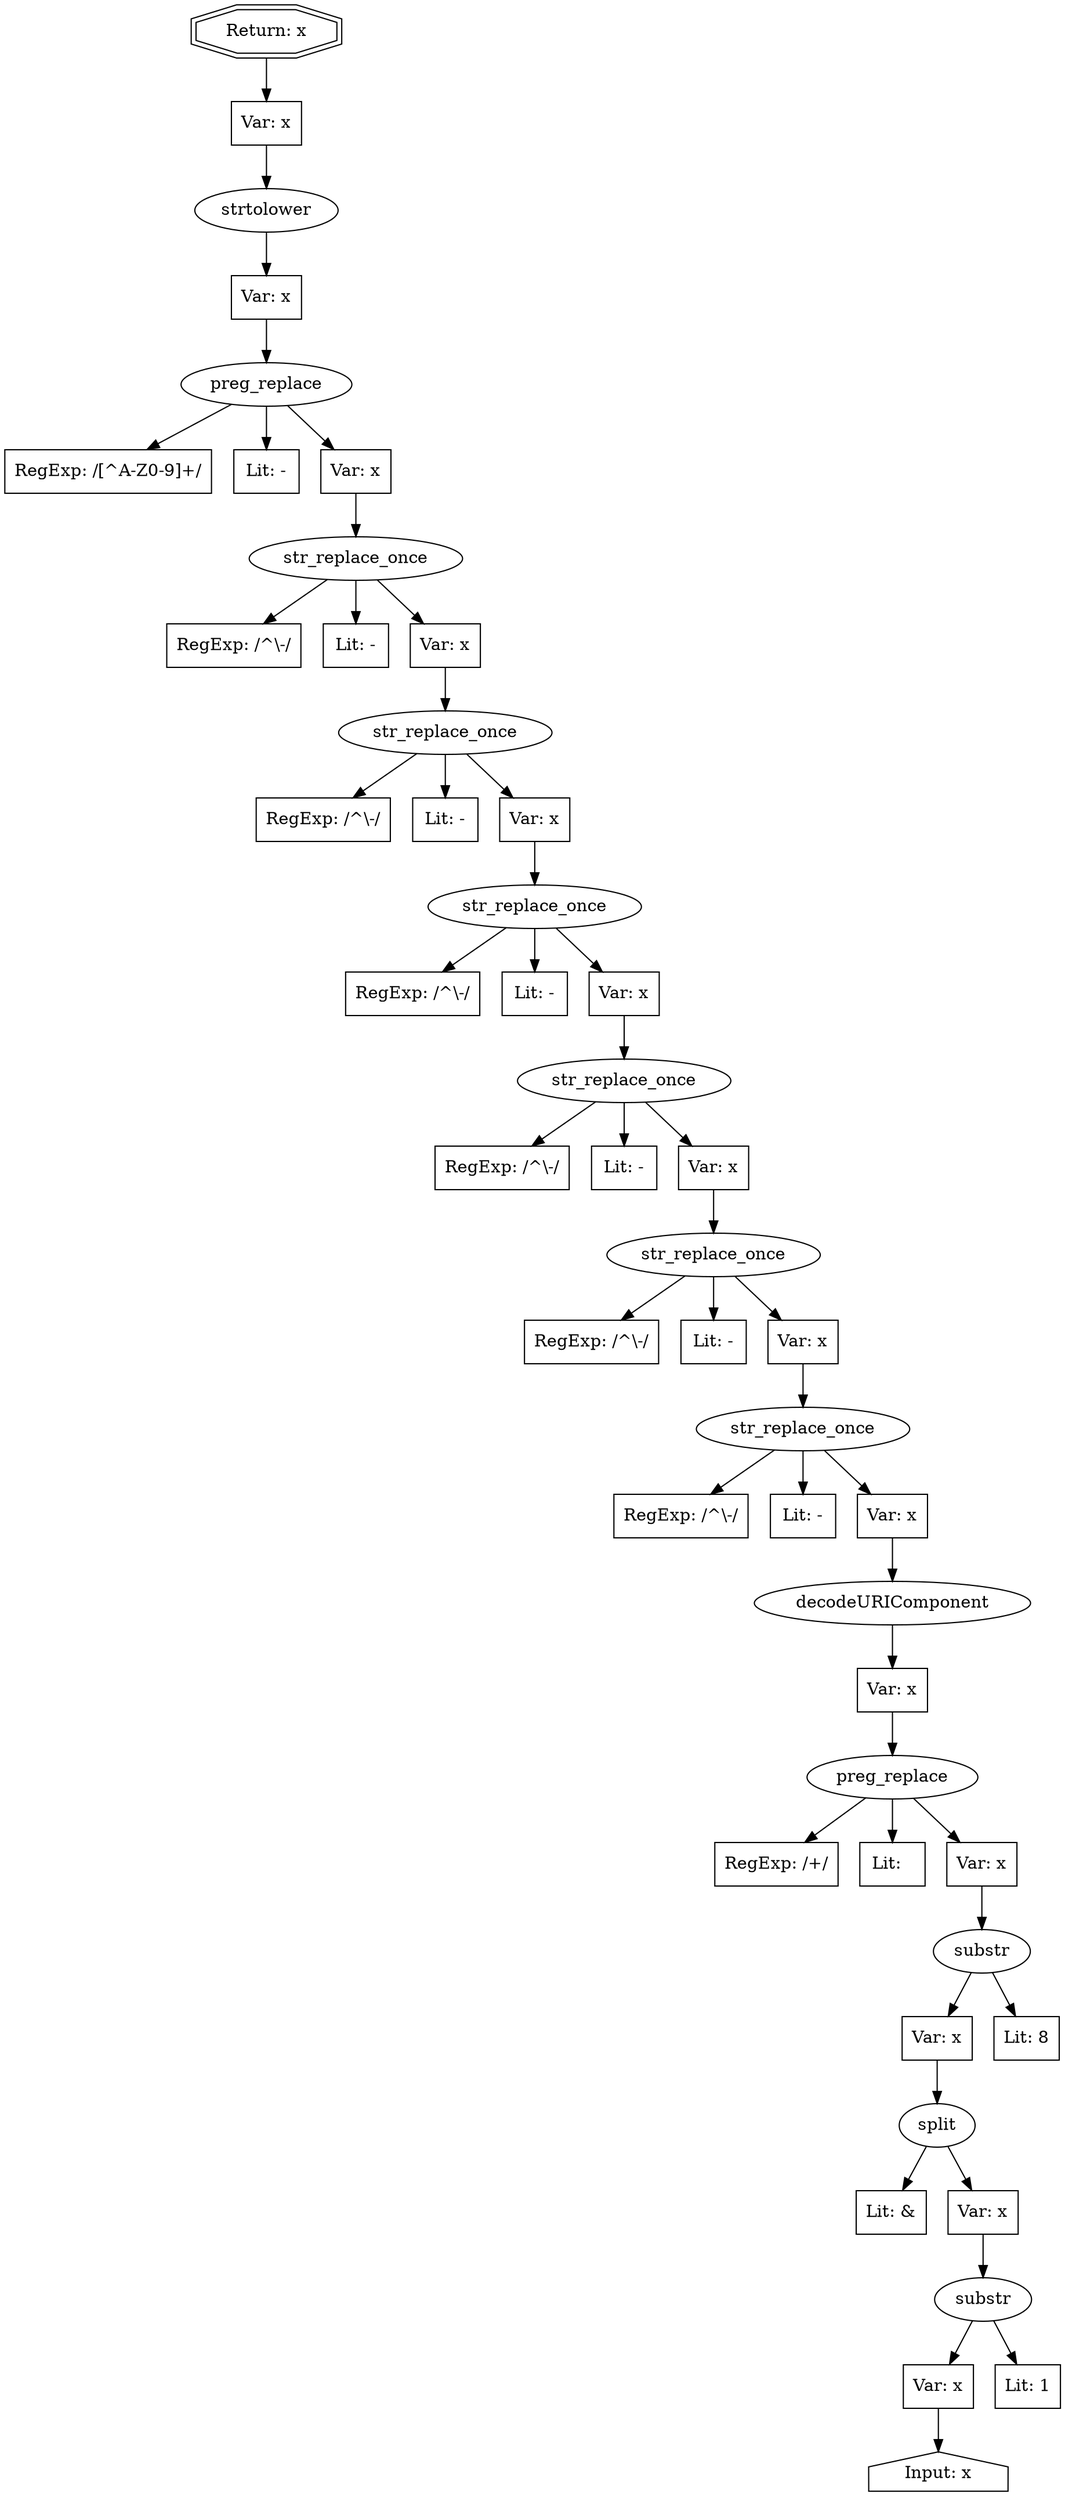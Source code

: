 // Finding: 93a07d62-37a5-4b0a-bc81-f778e1c00883
// Finding.url: https://www.example78.com/resources?type[0]=eBook##"></iframe></style></script></object></embed></textarea><img src=x onerror=taintfoxLog('9591c4ae23934dfc8906cceb895d36b6')><!--/*
// Finding.parentloc: https://www.example78.com/resources?type[0]=eBook##"></iframe></style></script></object></embed></textarea><img src=x onerror=taintfoxLog('9591c4ae23934dfc8906cceb895d36b6')><!--/*
// Finding.domain: www.example78.com
// Finding.base_domain: example78.com
// Finding.source: location.search
// Finding.sink: innerHTML
// Sanitizer.score: 110
// Sanitizer.name: nameToColor
// Sanitizer.location: https://www.example78.com/themes/custom/ddd/js/custom/resource-finder.js?v=1.2 - nameToColor:17:192
// Finding.begin: 135
// Finding.end: 140
// Finding.original_uuid: 2903c19e-dafd-4670-90bc-934179589130
// Finding.TwentyFiveMillionFlowsId: 796629484
// Finding.script: https://www.example78.com/themes/custom/ddd/js/custom/resource-finder.js?v=1.2
// Finding.line: 15
// Exploit.uuid: 9591c4ae-2393-4dfc-8906-cceb895d36b6
// Exploit.success: false
// Exploit.status: validated
// Exploit.method: C
// Exploit.type: html
// Exploit.token: attribute
// Exploit.content: href
// Exploit.quote_type: "
// Exploit.tag: a
// Exploit.break_out: #"></iframe></style></script></object></embed></textarea><img src=x onerror=
// Exploit.break_in: ><!--/*
// Exploit.payload: #"></iframe></style></script></object></embed></textarea><img src=x onerror=taintfoxLog(1)><!--/*
// Exploit.begin_taint_url: 18
// Exploit.end_taint_url: 19
// Exploit.replace_begin_url: 49
// Exploit.replace_end_url: 49
// Exploit.replace_begin_param: 58
// Exploit.replace_end_param: 58
// Issues.LargestEncodeAttrStringChain: 0
// Issues.LargestTextFragmentEncodeChainLength: 0
// Issues.HasApproximation: false
// Issues.HasMissingImplementation: false
// Issues.HasInfiniteRegexWithFunctionReplacer: false
// Issues.MergedSplitAndJoins: false
// Issues.HasUrlInRhsOfReplace: false
// Issues.HasUrlInLhsOfReplace: false
// Issues.HasCookieValueInLhsOfreplace: false
// Issues.HasCookieValueInRhsOfreplace: false
// Issues.HasCookieValueInMatchPattern: false
// Issues.HasCookieValueInExecPattern: false
// Issues.RemovedLRConcats: false
// Issues.RemovedReplaceArtifacts: false
// Issues.HasUrlInMatchPattern: false
// Issues.HasUrlInExecPattern: false
// Issues.RemovedNOPreplaces: false
// Issues.Known_sanitizer: false
// DepGraph.hash: 1149305972
// DepGraph.sanitizer_hash: -955112453

digraph cfg {
n0 [shape=house, label="Input: x"];
n1 [shape=ellipse, label="substr"];
n2 [shape=box, label="Var: x"];
n3 [shape=box, label="Lit: 1"];
n4 [shape=ellipse, label="split"];
n5 [shape=box, label="Lit: &"];
n6 [shape=box, label="Var: x"];
n7 [shape=ellipse, label="substr"];
n8 [shape=box, label="Var: x"];
n9 [shape=box, label="Lit: 8"];
n10 [shape=ellipse, label="preg_replace"];
n11 [shape=box, label="RegExp: /\+/"];
n12 [shape=box, label="Lit:  "];
n13 [shape=box, label="Var: x"];
n14 [shape=ellipse, label="decodeURIComponent"];
n15 [shape=box, label="Var: x"];
n16 [shape=ellipse, label="str_replace_once"];
n17 [shape=box, label="RegExp: /^\\-/"];
n18 [shape=box, label="Lit: -"];
n19 [shape=box, label="Var: x"];
n20 [shape=ellipse, label="str_replace_once"];
n21 [shape=box, label="RegExp: /^\\-/"];
n22 [shape=box, label="Lit: -"];
n23 [shape=box, label="Var: x"];
n24 [shape=ellipse, label="str_replace_once"];
n25 [shape=box, label="RegExp: /^\\-/"];
n26 [shape=box, label="Lit: -"];
n27 [shape=box, label="Var: x"];
n28 [shape=ellipse, label="str_replace_once"];
n29 [shape=box, label="RegExp: /^\\-/"];
n30 [shape=box, label="Lit: -"];
n31 [shape=box, label="Var: x"];
n32 [shape=ellipse, label="str_replace_once"];
n33 [shape=box, label="RegExp: /^\\-/"];
n34 [shape=box, label="Lit: -"];
n35 [shape=box, label="Var: x"];
n36 [shape=ellipse, label="str_replace_once"];
n37 [shape=box, label="RegExp: /^\\-/"];
n38 [shape=box, label="Lit: -"];
n39 [shape=box, label="Var: x"];
n40 [shape=ellipse, label="preg_replace"];
n41 [shape=box, label="RegExp: /[^A-Z0-9]+/"];
n42 [shape=box, label="Lit: -"];
n43 [shape=box, label="Var: x"];
n44 [shape=ellipse, label="strtolower"];
n45 [shape=box, label="Var: x"];
n46 [shape=box, label="Var: x"];
n47 [shape=doubleoctagon, label="Return: x"];
n2 -> n0;
n1 -> n2;
n1 -> n3;
n6 -> n1;
n4 -> n5;
n4 -> n6;
n8 -> n4;
n7 -> n8;
n7 -> n9;
n13 -> n7;
n10 -> n11;
n10 -> n12;
n10 -> n13;
n15 -> n10;
n14 -> n15;
n19 -> n14;
n16 -> n17;
n16 -> n18;
n16 -> n19;
n23 -> n16;
n20 -> n21;
n20 -> n22;
n20 -> n23;
n27 -> n20;
n24 -> n25;
n24 -> n26;
n24 -> n27;
n31 -> n24;
n28 -> n29;
n28 -> n30;
n28 -> n31;
n35 -> n28;
n32 -> n33;
n32 -> n34;
n32 -> n35;
n39 -> n32;
n36 -> n37;
n36 -> n38;
n36 -> n39;
n43 -> n36;
n40 -> n41;
n40 -> n42;
n40 -> n43;
n45 -> n40;
n44 -> n45;
n46 -> n44;
n47 -> n46;
}